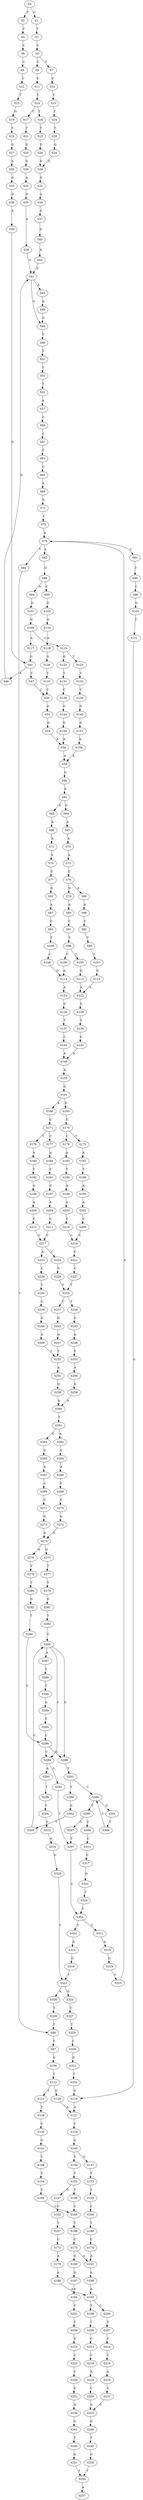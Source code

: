 strict digraph  {
	S0 -> S1 [ label = C ];
	S0 -> S2 [ label = T ];
	S1 -> S3 [ label = T ];
	S2 -> S4 [ label = T ];
	S3 -> S5 [ label = C ];
	S4 -> S6 [ label = C ];
	S5 -> S7 [ label = T ];
	S5 -> S8 [ label = C ];
	S6 -> S9 [ label = C ];
	S7 -> S10 [ label = C ];
	S8 -> S11 [ label = C ];
	S9 -> S12 [ label = C ];
	S10 -> S13 [ label = T ];
	S11 -> S14 [ label = T ];
	S12 -> S15 [ label = T ];
	S13 -> S16 [ label = T ];
	S14 -> S17 [ label = C ];
	S14 -> S18 [ label = T ];
	S15 -> S19 [ label = G ];
	S16 -> S20 [ label = T ];
	S17 -> S21 [ label = T ];
	S18 -> S22 [ label = T ];
	S19 -> S23 [ label = T ];
	S20 -> S24 [ label = G ];
	S21 -> S25 [ label = G ];
	S22 -> S26 [ label = G ];
	S23 -> S27 [ label = G ];
	S24 -> S28 [ label = G ];
	S25 -> S29 [ label = G ];
	S26 -> S28 [ label = G ];
	S27 -> S30 [ label = A ];
	S28 -> S31 [ label = G ];
	S29 -> S32 [ label = A ];
	S30 -> S33 [ label = G ];
	S31 -> S34 [ label = G ];
	S32 -> S35 [ label = G ];
	S33 -> S36 [ label = G ];
	S34 -> S37 [ label = A ];
	S35 -> S38 [ label = A ];
	S36 -> S39 [ label = A ];
	S37 -> S40 [ label = G ];
	S38 -> S41 [ label = G ];
	S39 -> S42 [ label = G ];
	S40 -> S43 [ label = A ];
	S41 -> S44 [ label = G ];
	S41 -> S45 [ label = A ];
	S42 -> S46 [ label = A ];
	S42 -> S47 [ label = T ];
	S43 -> S41 [ label = G ];
	S44 -> S48 [ label = T ];
	S45 -> S49 [ label = G ];
	S46 -> S41 [ label = G ];
	S47 -> S50 [ label = C ];
	S48 -> S51 [ label = T ];
	S49 -> S44 [ label = G ];
	S50 -> S52 [ label = G ];
	S51 -> S53 [ label = T ];
	S52 -> S54 [ label = G ];
	S53 -> S55 [ label = T ];
	S54 -> S56 [ label = A ];
	S55 -> S57 [ label = A ];
	S56 -> S58 [ label = A ];
	S57 -> S59 [ label = C ];
	S58 -> S60 [ label = G ];
	S59 -> S61 [ label = C ];
	S60 -> S62 [ label = A ];
	S61 -> S63 [ label = C ];
	S62 -> S64 [ label = G ];
	S62 -> S65 [ label = A ];
	S63 -> S66 [ label = C ];
	S64 -> S67 [ label = A ];
	S65 -> S68 [ label = A ];
	S66 -> S69 [ label = A ];
	S67 -> S70 [ label = A ];
	S68 -> S71 [ label = A ];
	S69 -> S72 [ label = G ];
	S70 -> S73 [ label = A ];
	S71 -> S74 [ label = A ];
	S72 -> S75 [ label = T ];
	S73 -> S76 [ label = C ];
	S74 -> S77 [ label = T ];
	S75 -> S78 [ label = A ];
	S76 -> S79 [ label = G ];
	S76 -> S80 [ label = A ];
	S77 -> S81 [ label = G ];
	S78 -> S82 [ label = A ];
	S78 -> S83 [ label = C ];
	S78 -> S84 [ label = T ];
	S79 -> S85 [ label = A ];
	S80 -> S86 [ label = A ];
	S81 -> S87 [ label = A ];
	S82 -> S88 [ label = G ];
	S83 -> S89 [ label = T ];
	S84 -> S90 [ label = T ];
	S85 -> S91 [ label = C ];
	S86 -> S92 [ label = C ];
	S87 -> S93 [ label = C ];
	S88 -> S94 [ label = A ];
	S88 -> S95 [ label = C ];
	S89 -> S96 [ label = C ];
	S90 -> S97 [ label = C ];
	S91 -> S98 [ label = T ];
	S92 -> S99 [ label = T ];
	S93 -> S100 [ label = T ];
	S94 -> S101 [ label = G ];
	S95 -> S102 [ label = G ];
	S96 -> S103 [ label = G ];
	S97 -> S104 [ label = G ];
	S98 -> S105 [ label = T ];
	S98 -> S106 [ label = C ];
	S99 -> S107 [ label = T ];
	S100 -> S108 [ label = C ];
	S101 -> S109 [ label = G ];
	S102 -> S110 [ label = G ];
	S103 -> S111 [ label = T ];
	S104 -> S112 [ label = T ];
	S105 -> S113 [ label = G ];
	S106 -> S114 [ label = G ];
	S107 -> S115 [ label = G ];
	S108 -> S114 [ label = G ];
	S109 -> S116 [ label = C ];
	S109 -> S117 [ label = A ];
	S110 -> S118 [ label = A ];
	S111 -> S119 [ label = G ];
	S112 -> S120 [ label = G ];
	S112 -> S121 [ label = C ];
	S113 -> S122 [ label = A ];
	S114 -> S123 [ label = A ];
	S115 -> S122 [ label = A ];
	S116 -> S124 [ label = G ];
	S116 -> S125 [ label = T ];
	S117 -> S42 [ label = G ];
	S118 -> S126 [ label = G ];
	S119 -> S127 [ label = A ];
	S120 -> S127 [ label = A ];
	S121 -> S128 [ label = T ];
	S122 -> S129 [ label = G ];
	S123 -> S130 [ label = G ];
	S124 -> S131 [ label = T ];
	S125 -> S132 [ label = T ];
	S126 -> S133 [ label = T ];
	S127 -> S134 [ label = C ];
	S128 -> S135 [ label = C ];
	S129 -> S136 [ label = T ];
	S130 -> S137 [ label = T ];
	S131 -> S138 [ label = C ];
	S132 -> S139 [ label = C ];
	S133 -> S50 [ label = C ];
	S134 -> S140 [ label = G ];
	S135 -> S141 [ label = G ];
	S136 -> S142 [ label = C ];
	S137 -> S143 [ label = C ];
	S138 -> S144 [ label = G ];
	S139 -> S145 [ label = G ];
	S140 -> S146 [ label = T ];
	S140 -> S147 [ label = G ];
	S141 -> S148 [ label = T ];
	S142 -> S149 [ label = A ];
	S143 -> S149 [ label = A ];
	S144 -> S150 [ label = G ];
	S145 -> S151 [ label = G ];
	S146 -> S152 [ label = T ];
	S147 -> S153 [ label = T ];
	S148 -> S154 [ label = T ];
	S149 -> S155 [ label = A ];
	S150 -> S56 [ label = A ];
	S151 -> S156 [ label = A ];
	S152 -> S157 [ label = G ];
	S152 -> S158 [ label = T ];
	S153 -> S159 [ label = T ];
	S154 -> S160 [ label = T ];
	S155 -> S161 [ label = G ];
	S156 -> S58 [ label = A ];
	S157 -> S162 [ label = C ];
	S158 -> S163 [ label = C ];
	S159 -> S164 [ label = C ];
	S160 -> S163 [ label = C ];
	S161 -> S165 [ label = G ];
	S161 -> S166 [ label = A ];
	S162 -> S167 [ label = T ];
	S163 -> S168 [ label = T ];
	S164 -> S169 [ label = T ];
	S165 -> S170 [ label = C ];
	S166 -> S171 [ label = C ];
	S167 -> S172 [ label = C ];
	S168 -> S173 [ label = C ];
	S169 -> S174 [ label = C ];
	S170 -> S175 [ label = T ];
	S170 -> S176 [ label = C ];
	S171 -> S177 [ label = C ];
	S171 -> S178 [ label = T ];
	S172 -> S179 [ label = A ];
	S173 -> S180 [ label = G ];
	S173 -> S181 [ label = A ];
	S174 -> S181 [ label = A ];
	S175 -> S182 [ label = A ];
	S176 -> S183 [ label = A ];
	S177 -> S184 [ label = A ];
	S178 -> S185 [ label = A ];
	S179 -> S186 [ label = A ];
	S180 -> S187 [ label = G ];
	S181 -> S188 [ label = A ];
	S182 -> S189 [ label = T ];
	S183 -> S190 [ label = T ];
	S184 -> S191 [ label = T ];
	S185 -> S192 [ label = T ];
	S186 -> S193 [ label = A ];
	S187 -> S194 [ label = A ];
	S188 -> S193 [ label = A ];
	S189 -> S195 [ label = A ];
	S190 -> S196 [ label = A ];
	S191 -> S197 [ label = G ];
	S192 -> S198 [ label = G ];
	S193 -> S199 [ label = T ];
	S193 -> S200 [ label = C ];
	S194 -> S201 [ label = C ];
	S195 -> S202 [ label = A ];
	S196 -> S203 [ label = A ];
	S197 -> S204 [ label = A ];
	S198 -> S205 [ label = A ];
	S199 -> S206 [ label = T ];
	S200 -> S207 [ label = T ];
	S201 -> S208 [ label = T ];
	S202 -> S209 [ label = C ];
	S203 -> S210 [ label = C ];
	S204 -> S211 [ label = C ];
	S205 -> S212 [ label = C ];
	S206 -> S213 [ label = C ];
	S207 -> S214 [ label = C ];
	S208 -> S215 [ label = C ];
	S209 -> S216 [ label = C ];
	S210 -> S216 [ label = C ];
	S211 -> S217 [ label = C ];
	S212 -> S217 [ label = C ];
	S213 -> S218 [ label = C ];
	S214 -> S219 [ label = C ];
	S215 -> S220 [ label = C ];
	S216 -> S221 [ label = C ];
	S217 -> S222 [ label = C ];
	S217 -> S223 [ label = A ];
	S218 -> S224 [ label = A ];
	S219 -> S225 [ label = A ];
	S220 -> S226 [ label = C ];
	S221 -> S227 [ label = C ];
	S222 -> S228 [ label = C ];
	S223 -> S229 [ label = C ];
	S224 -> S230 [ label = C ];
	S225 -> S231 [ label = C ];
	S226 -> S232 [ label = C ];
	S227 -> S233 [ label = T ];
	S228 -> S233 [ label = T ];
	S229 -> S234 [ label = T ];
	S230 -> S235 [ label = G ];
	S231 -> S235 [ label = G ];
	S232 -> S236 [ label = G ];
	S233 -> S237 [ label = C ];
	S233 -> S238 [ label = T ];
	S234 -> S239 [ label = C ];
	S235 -> S240 [ label = G ];
	S236 -> S241 [ label = G ];
	S237 -> S242 [ label = G ];
	S238 -> S243 [ label = G ];
	S239 -> S244 [ label = G ];
	S240 -> S245 [ label = T ];
	S241 -> S246 [ label = T ];
	S242 -> S247 [ label = G ];
	S243 -> S248 [ label = G ];
	S244 -> S249 [ label = G ];
	S245 -> S250 [ label = G ];
	S246 -> S251 [ label = G ];
	S247 -> S252 [ label = T ];
	S248 -> S253 [ label = T ];
	S249 -> S252 [ label = T ];
	S250 -> S254 [ label = T ];
	S251 -> S254 [ label = T ];
	S252 -> S255 [ label = A ];
	S253 -> S256 [ label = A ];
	S254 -> S257 [ label = A ];
	S255 -> S258 [ label = G ];
	S256 -> S259 [ label = G ];
	S258 -> S260 [ label = A ];
	S259 -> S260 [ label = A ];
	S260 -> S261 [ label = T ];
	S261 -> S262 [ label = A ];
	S261 -> S263 [ label = G ];
	S262 -> S264 [ label = G ];
	S263 -> S265 [ label = G ];
	S264 -> S266 [ label = A ];
	S265 -> S267 [ label = A ];
	S266 -> S268 [ label = C ];
	S267 -> S269 [ label = C ];
	S268 -> S270 [ label = C ];
	S269 -> S271 [ label = C ];
	S270 -> S272 [ label = G ];
	S271 -> S273 [ label = G ];
	S272 -> S274 [ label = G ];
	S273 -> S274 [ label = G ];
	S274 -> S275 [ label = G ];
	S274 -> S276 [ label = A ];
	S275 -> S277 [ label = T ];
	S276 -> S278 [ label = T ];
	S277 -> S279 [ label = T ];
	S278 -> S280 [ label = T ];
	S279 -> S281 [ label = G ];
	S280 -> S282 [ label = G ];
	S281 -> S283 [ label = T ];
	S282 -> S284 [ label = T ];
	S283 -> S285 [ label = C ];
	S284 -> S286 [ label = C ];
	S285 -> S287 [ label = A ];
	S285 -> S288 [ label = G ];
	S285 -> S289 [ label = C ];
	S286 -> S289 [ label = C ];
	S286 -> S288 [ label = G ];
	S287 -> S290 [ label = T ];
	S288 -> S291 [ label = T ];
	S289 -> S292 [ label = G ];
	S289 -> S293 [ label = A ];
	S290 -> S294 [ label = T ];
	S291 -> S295 [ label = C ];
	S291 -> S296 [ label = T ];
	S292 -> S297 [ label = T ];
	S293 -> S298 [ label = T ];
	S294 -> S299 [ label = G ];
	S295 -> S300 [ label = C ];
	S295 -> S301 [ label = G ];
	S296 -> S302 [ label = G ];
	S297 -> S303 [ label = C ];
	S298 -> S304 [ label = C ];
	S299 -> S305 [ label = T ];
	S300 -> S306 [ label = T ];
	S300 -> S307 [ label = G ];
	S301 -> S308 [ label = T ];
	S302 -> S309 [ label = T ];
	S303 -> S310 [ label = T ];
	S303 -> S311 [ label = C ];
	S304 -> S312 [ label = T ];
	S305 -> S286 [ label = C ];
	S306 -> S313 [ label = C ];
	S307 -> S297 [ label = T ];
	S308 -> S295 [ label = C ];
	S309 -> S285 [ label = C ];
	S310 -> S314 [ label = A ];
	S311 -> S315 [ label = A ];
	S312 -> S316 [ label = A ];
	S313 -> S317 [ label = C ];
	S314 -> S318 [ label = G ];
	S315 -> S319 [ label = G ];
	S316 -> S320 [ label = G ];
	S317 -> S321 [ label = G ];
	S318 -> S322 [ label = T ];
	S319 -> S323 [ label = T ];
	S320 -> S322 [ label = T ];
	S321 -> S324 [ label = T ];
	S322 -> S325 [ label = G ];
	S322 -> S326 [ label = A ];
	S323 -> S78 [ label = A ];
	S324 -> S303 [ label = C ];
	S325 -> S327 [ label = C ];
	S326 -> S328 [ label = T ];
	S327 -> S329 [ label = T ];
	S328 -> S90 [ label = T ];
	S329 -> S330 [ label = C ];
	S330 -> S331 [ label = G ];
	S331 -> S332 [ label = T ];
	S332 -> S119 [ label = G ];
}
